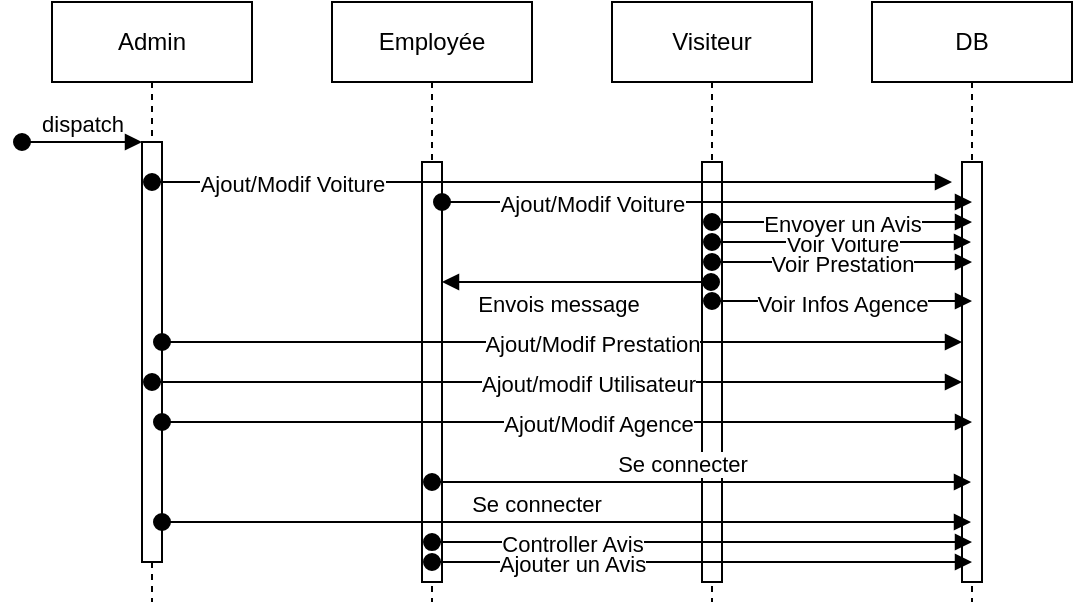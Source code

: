 <mxfile version="21.3.8" type="device">
  <diagram name="Page-1" id="2YBvvXClWsGukQMizWep">
    <mxGraphModel dx="1034" dy="438" grid="1" gridSize="10" guides="1" tooltips="1" connect="1" arrows="1" fold="1" page="1" pageScale="1" pageWidth="850" pageHeight="1100" math="0" shadow="0">
      <root>
        <mxCell id="0" />
        <mxCell id="1" parent="0" />
        <mxCell id="aM9ryv3xv72pqoxQDRHE-1" value="Admin" style="shape=umlLifeline;perimeter=lifelinePerimeter;whiteSpace=wrap;html=1;container=0;dropTarget=0;collapsible=0;recursiveResize=0;outlineConnect=0;portConstraint=eastwest;newEdgeStyle={&quot;edgeStyle&quot;:&quot;elbowEdgeStyle&quot;,&quot;elbow&quot;:&quot;vertical&quot;,&quot;curved&quot;:0,&quot;rounded&quot;:0};" parent="1" vertex="1">
          <mxGeometry x="40" y="40" width="100" height="300" as="geometry" />
        </mxCell>
        <mxCell id="aM9ryv3xv72pqoxQDRHE-2" value="" style="html=1;points=[];perimeter=orthogonalPerimeter;outlineConnect=0;targetShapes=umlLifeline;portConstraint=eastwest;newEdgeStyle={&quot;edgeStyle&quot;:&quot;elbowEdgeStyle&quot;,&quot;elbow&quot;:&quot;vertical&quot;,&quot;curved&quot;:0,&quot;rounded&quot;:0};" parent="aM9ryv3xv72pqoxQDRHE-1" vertex="1">
          <mxGeometry x="45" y="70" width="10" height="210" as="geometry" />
        </mxCell>
        <mxCell id="aM9ryv3xv72pqoxQDRHE-3" value="dispatch" style="html=1;verticalAlign=bottom;startArrow=oval;endArrow=block;startSize=8;edgeStyle=elbowEdgeStyle;elbow=vertical;curved=0;rounded=0;" parent="aM9ryv3xv72pqoxQDRHE-1" target="aM9ryv3xv72pqoxQDRHE-2" edge="1">
          <mxGeometry relative="1" as="geometry">
            <mxPoint x="-15" y="70" as="sourcePoint" />
          </mxGeometry>
        </mxCell>
        <mxCell id="aM9ryv3xv72pqoxQDRHE-5" value="Employée" style="shape=umlLifeline;perimeter=lifelinePerimeter;whiteSpace=wrap;html=1;container=0;dropTarget=0;collapsible=0;recursiveResize=0;outlineConnect=0;portConstraint=eastwest;newEdgeStyle={&quot;edgeStyle&quot;:&quot;elbowEdgeStyle&quot;,&quot;elbow&quot;:&quot;vertical&quot;,&quot;curved&quot;:0,&quot;rounded&quot;:0};" parent="1" vertex="1">
          <mxGeometry x="180" y="40" width="100" height="300" as="geometry" />
        </mxCell>
        <mxCell id="aM9ryv3xv72pqoxQDRHE-6" value="" style="html=1;points=[];perimeter=orthogonalPerimeter;outlineConnect=0;targetShapes=umlLifeline;portConstraint=eastwest;newEdgeStyle={&quot;edgeStyle&quot;:&quot;elbowEdgeStyle&quot;,&quot;elbow&quot;:&quot;vertical&quot;,&quot;curved&quot;:0,&quot;rounded&quot;:0};" parent="aM9ryv3xv72pqoxQDRHE-5" vertex="1">
          <mxGeometry x="45" y="80" width="10" height="210" as="geometry" />
        </mxCell>
        <mxCell id="WXptdqA_EtXsxzKyHKRI-1" value="Visiteur" style="shape=umlLifeline;perimeter=lifelinePerimeter;whiteSpace=wrap;html=1;container=0;dropTarget=0;collapsible=0;recursiveResize=0;outlineConnect=0;portConstraint=eastwest;newEdgeStyle={&quot;edgeStyle&quot;:&quot;elbowEdgeStyle&quot;,&quot;elbow&quot;:&quot;vertical&quot;,&quot;curved&quot;:0,&quot;rounded&quot;:0};" vertex="1" parent="1">
          <mxGeometry x="320" y="40" width="100" height="300" as="geometry" />
        </mxCell>
        <mxCell id="WXptdqA_EtXsxzKyHKRI-2" value="" style="html=1;points=[];perimeter=orthogonalPerimeter;outlineConnect=0;targetShapes=umlLifeline;portConstraint=eastwest;newEdgeStyle={&quot;edgeStyle&quot;:&quot;elbowEdgeStyle&quot;,&quot;elbow&quot;:&quot;vertical&quot;,&quot;curved&quot;:0,&quot;rounded&quot;:0};" vertex="1" parent="WXptdqA_EtXsxzKyHKRI-1">
          <mxGeometry x="45" y="80" width="10" height="210" as="geometry" />
        </mxCell>
        <mxCell id="WXptdqA_EtXsxzKyHKRI-5" value="Ajout/Modif Voiture" style="html=1;verticalAlign=bottom;startArrow=oval;endArrow=block;startSize=8;edgeStyle=elbowEdgeStyle;elbow=vertical;curved=0;rounded=0;" edge="1" parent="1">
          <mxGeometry x="-0.65" y="-10" relative="1" as="geometry">
            <mxPoint x="90" y="130" as="sourcePoint" />
            <mxPoint x="490" y="130" as="targetPoint" />
            <mxPoint as="offset" />
          </mxGeometry>
        </mxCell>
        <mxCell id="WXptdqA_EtXsxzKyHKRI-6" value="DB" style="shape=umlLifeline;perimeter=lifelinePerimeter;whiteSpace=wrap;html=1;container=0;dropTarget=0;collapsible=0;recursiveResize=0;outlineConnect=0;portConstraint=eastwest;newEdgeStyle={&quot;edgeStyle&quot;:&quot;elbowEdgeStyle&quot;,&quot;elbow&quot;:&quot;vertical&quot;,&quot;curved&quot;:0,&quot;rounded&quot;:0};" vertex="1" parent="1">
          <mxGeometry x="450" y="40" width="100" height="300" as="geometry" />
        </mxCell>
        <mxCell id="WXptdqA_EtXsxzKyHKRI-7" value="" style="html=1;points=[];perimeter=orthogonalPerimeter;outlineConnect=0;targetShapes=umlLifeline;portConstraint=eastwest;newEdgeStyle={&quot;edgeStyle&quot;:&quot;elbowEdgeStyle&quot;,&quot;elbow&quot;:&quot;vertical&quot;,&quot;curved&quot;:0,&quot;rounded&quot;:0};" vertex="1" parent="WXptdqA_EtXsxzKyHKRI-6">
          <mxGeometry x="45" y="80" width="10" height="210" as="geometry" />
        </mxCell>
        <mxCell id="WXptdqA_EtXsxzKyHKRI-9" value="Envois message" style="html=1;verticalAlign=bottom;startArrow=oval;endArrow=block;startSize=8;edgeStyle=elbowEdgeStyle;elbow=vertical;curved=0;rounded=0;" edge="1" parent="1" source="WXptdqA_EtXsxzKyHKRI-1" target="aM9ryv3xv72pqoxQDRHE-6">
          <mxGeometry x="0.139" y="20" relative="1" as="geometry">
            <mxPoint x="230" y="150" as="sourcePoint" />
            <mxPoint x="240" y="150" as="targetPoint" />
            <Array as="points">
              <mxPoint x="310" y="180" />
            </Array>
            <mxPoint as="offset" />
          </mxGeometry>
        </mxCell>
        <mxCell id="WXptdqA_EtXsxzKyHKRI-8" value="Voir Voiture" style="html=1;verticalAlign=bottom;startArrow=oval;endArrow=block;startSize=8;edgeStyle=elbowEdgeStyle;elbow=vertical;curved=0;rounded=0;" edge="1" parent="1" target="WXptdqA_EtXsxzKyHKRI-6">
          <mxGeometry y="-10" relative="1" as="geometry">
            <mxPoint x="370" y="160" as="sourcePoint" />
            <mxPoint x="500" y="140" as="targetPoint" />
            <Array as="points">
              <mxPoint x="410" y="160" />
              <mxPoint x="420" y="150" />
            </Array>
            <mxPoint as="offset" />
          </mxGeometry>
        </mxCell>
        <mxCell id="WXptdqA_EtXsxzKyHKRI-11" value="Ajout/Modif Prestation" style="html=1;verticalAlign=bottom;startArrow=oval;endArrow=block;startSize=8;edgeStyle=elbowEdgeStyle;elbow=vertical;curved=0;rounded=0;" edge="1" parent="1" source="aM9ryv3xv72pqoxQDRHE-2" target="WXptdqA_EtXsxzKyHKRI-7">
          <mxGeometry x="0.075" y="-10" relative="1" as="geometry">
            <mxPoint x="205" y="200" as="sourcePoint" />
            <mxPoint x="70" y="200" as="targetPoint" />
            <Array as="points">
              <mxPoint x="330" y="210" />
              <mxPoint x="145" y="200" />
            </Array>
            <mxPoint as="offset" />
          </mxGeometry>
        </mxCell>
        <mxCell id="WXptdqA_EtXsxzKyHKRI-12" value="Ajout/modif Utilisateur" style="html=1;verticalAlign=bottom;startArrow=oval;endArrow=block;startSize=8;edgeStyle=elbowEdgeStyle;elbow=vertical;curved=0;rounded=0;" edge="1" parent="1" target="WXptdqA_EtXsxzKyHKRI-7">
          <mxGeometry x="0.075" y="-10" relative="1" as="geometry">
            <mxPoint x="90" y="230" as="sourcePoint" />
            <mxPoint x="490" y="230" as="targetPoint" />
            <Array as="points">
              <mxPoint x="325" y="230" />
              <mxPoint x="140" y="220" />
            </Array>
            <mxPoint as="offset" />
          </mxGeometry>
        </mxCell>
        <mxCell id="WXptdqA_EtXsxzKyHKRI-13" value="Ajout/Modif Agence" style="html=1;verticalAlign=bottom;startArrow=oval;endArrow=block;startSize=8;edgeStyle=elbowEdgeStyle;elbow=vertical;curved=0;rounded=0;" edge="1" parent="1" source="aM9ryv3xv72pqoxQDRHE-2">
          <mxGeometry x="0.075" y="-10" relative="1" as="geometry">
            <mxPoint x="100" y="250" as="sourcePoint" />
            <mxPoint x="500" y="250" as="targetPoint" />
            <Array as="points">
              <mxPoint x="335" y="250" />
              <mxPoint x="150" y="240" />
            </Array>
            <mxPoint as="offset" />
          </mxGeometry>
        </mxCell>
        <mxCell id="WXptdqA_EtXsxzKyHKRI-14" value="Ajout/Modif Voiture" style="html=1;verticalAlign=bottom;startArrow=oval;endArrow=block;startSize=8;edgeStyle=elbowEdgeStyle;elbow=vertical;curved=0;rounded=0;" edge="1" parent="1" source="aM9ryv3xv72pqoxQDRHE-6">
          <mxGeometry x="-0.434" y="-10" relative="1" as="geometry">
            <mxPoint x="100" y="140" as="sourcePoint" />
            <mxPoint x="500" y="140" as="targetPoint" />
            <mxPoint as="offset" />
          </mxGeometry>
        </mxCell>
        <mxCell id="WXptdqA_EtXsxzKyHKRI-15" value="Se connecter" style="html=1;verticalAlign=bottom;startArrow=oval;endArrow=block;startSize=8;edgeStyle=elbowEdgeStyle;elbow=vertical;curved=0;rounded=0;" edge="1" parent="1" target="WXptdqA_EtXsxzKyHKRI-6">
          <mxGeometry x="-0.077" relative="1" as="geometry">
            <mxPoint x="230" y="280" as="sourcePoint" />
            <mxPoint x="360" y="280" as="targetPoint" />
            <Array as="points">
              <mxPoint x="270" y="280" />
              <mxPoint x="280" y="270" />
            </Array>
            <mxPoint as="offset" />
          </mxGeometry>
        </mxCell>
        <mxCell id="WXptdqA_EtXsxzKyHKRI-16" value="Se connecter" style="html=1;verticalAlign=bottom;startArrow=oval;endArrow=block;startSize=8;edgeStyle=elbowEdgeStyle;elbow=vertical;curved=0;rounded=0;" edge="1" parent="1" target="WXptdqA_EtXsxzKyHKRI-6">
          <mxGeometry x="-0.077" relative="1" as="geometry">
            <mxPoint x="95" y="300" as="sourcePoint" />
            <mxPoint x="365" y="300" as="targetPoint" />
            <Array as="points">
              <mxPoint x="135" y="300" />
              <mxPoint x="145" y="290" />
            </Array>
            <mxPoint as="offset" />
          </mxGeometry>
        </mxCell>
        <mxCell id="WXptdqA_EtXsxzKyHKRI-17" value="Voir Infos Agence" style="html=1;verticalAlign=bottom;startArrow=oval;endArrow=block;startSize=8;edgeStyle=elbowEdgeStyle;elbow=vertical;curved=0;rounded=0;" edge="1" parent="1">
          <mxGeometry y="-10" relative="1" as="geometry">
            <mxPoint x="370" y="189.5" as="sourcePoint" />
            <mxPoint x="500" y="189.5" as="targetPoint" />
            <Array as="points">
              <mxPoint x="410" y="189.5" />
              <mxPoint x="420" y="179.5" />
            </Array>
            <mxPoint as="offset" />
          </mxGeometry>
        </mxCell>
        <mxCell id="WXptdqA_EtXsxzKyHKRI-18" value="Voir Prestation" style="html=1;verticalAlign=bottom;startArrow=oval;endArrow=block;startSize=8;edgeStyle=elbowEdgeStyle;elbow=vertical;curved=0;rounded=0;" edge="1" parent="1">
          <mxGeometry y="-10" relative="1" as="geometry">
            <mxPoint x="370" y="170" as="sourcePoint" />
            <mxPoint x="500" y="170" as="targetPoint" />
            <Array as="points">
              <mxPoint x="410" y="170" />
              <mxPoint x="420" y="160" />
            </Array>
            <mxPoint as="offset" />
          </mxGeometry>
        </mxCell>
        <mxCell id="WXptdqA_EtXsxzKyHKRI-19" value="Envoyer un Avis" style="html=1;verticalAlign=bottom;startArrow=oval;endArrow=block;startSize=8;edgeStyle=elbowEdgeStyle;elbow=vertical;curved=0;rounded=0;" edge="1" parent="1">
          <mxGeometry y="-10" relative="1" as="geometry">
            <mxPoint x="370" y="150" as="sourcePoint" />
            <mxPoint x="500" y="150" as="targetPoint" />
            <Array as="points">
              <mxPoint x="410" y="150" />
              <mxPoint x="420" y="140" />
            </Array>
            <mxPoint as="offset" />
          </mxGeometry>
        </mxCell>
        <mxCell id="WXptdqA_EtXsxzKyHKRI-21" value="Controller Avis" style="html=1;verticalAlign=bottom;startArrow=oval;endArrow=block;startSize=8;edgeStyle=elbowEdgeStyle;elbow=vertical;curved=0;rounded=0;exitX=0.5;exitY=0.905;exitDx=0;exitDy=0;exitPerimeter=0;" edge="1" parent="1" source="aM9ryv3xv72pqoxQDRHE-6">
          <mxGeometry x="-0.481" y="-10" relative="1" as="geometry">
            <mxPoint x="240" y="310" as="sourcePoint" />
            <mxPoint x="500" y="310" as="targetPoint" />
            <Array as="points">
              <mxPoint x="240" y="310" />
              <mxPoint x="155" y="300" />
            </Array>
            <mxPoint as="offset" />
          </mxGeometry>
        </mxCell>
        <mxCell id="WXptdqA_EtXsxzKyHKRI-23" value="Ajouter un Avis" style="html=1;verticalAlign=bottom;startArrow=oval;endArrow=block;startSize=8;edgeStyle=elbowEdgeStyle;elbow=vertical;curved=0;rounded=0;" edge="1" parent="1" source="aM9ryv3xv72pqoxQDRHE-5">
          <mxGeometry x="-0.481" y="-10" relative="1" as="geometry">
            <mxPoint x="240" y="320" as="sourcePoint" />
            <mxPoint x="500" y="320" as="targetPoint" />
            <Array as="points">
              <mxPoint x="250" y="320" />
              <mxPoint x="165" y="310" />
            </Array>
            <mxPoint as="offset" />
          </mxGeometry>
        </mxCell>
      </root>
    </mxGraphModel>
  </diagram>
</mxfile>
